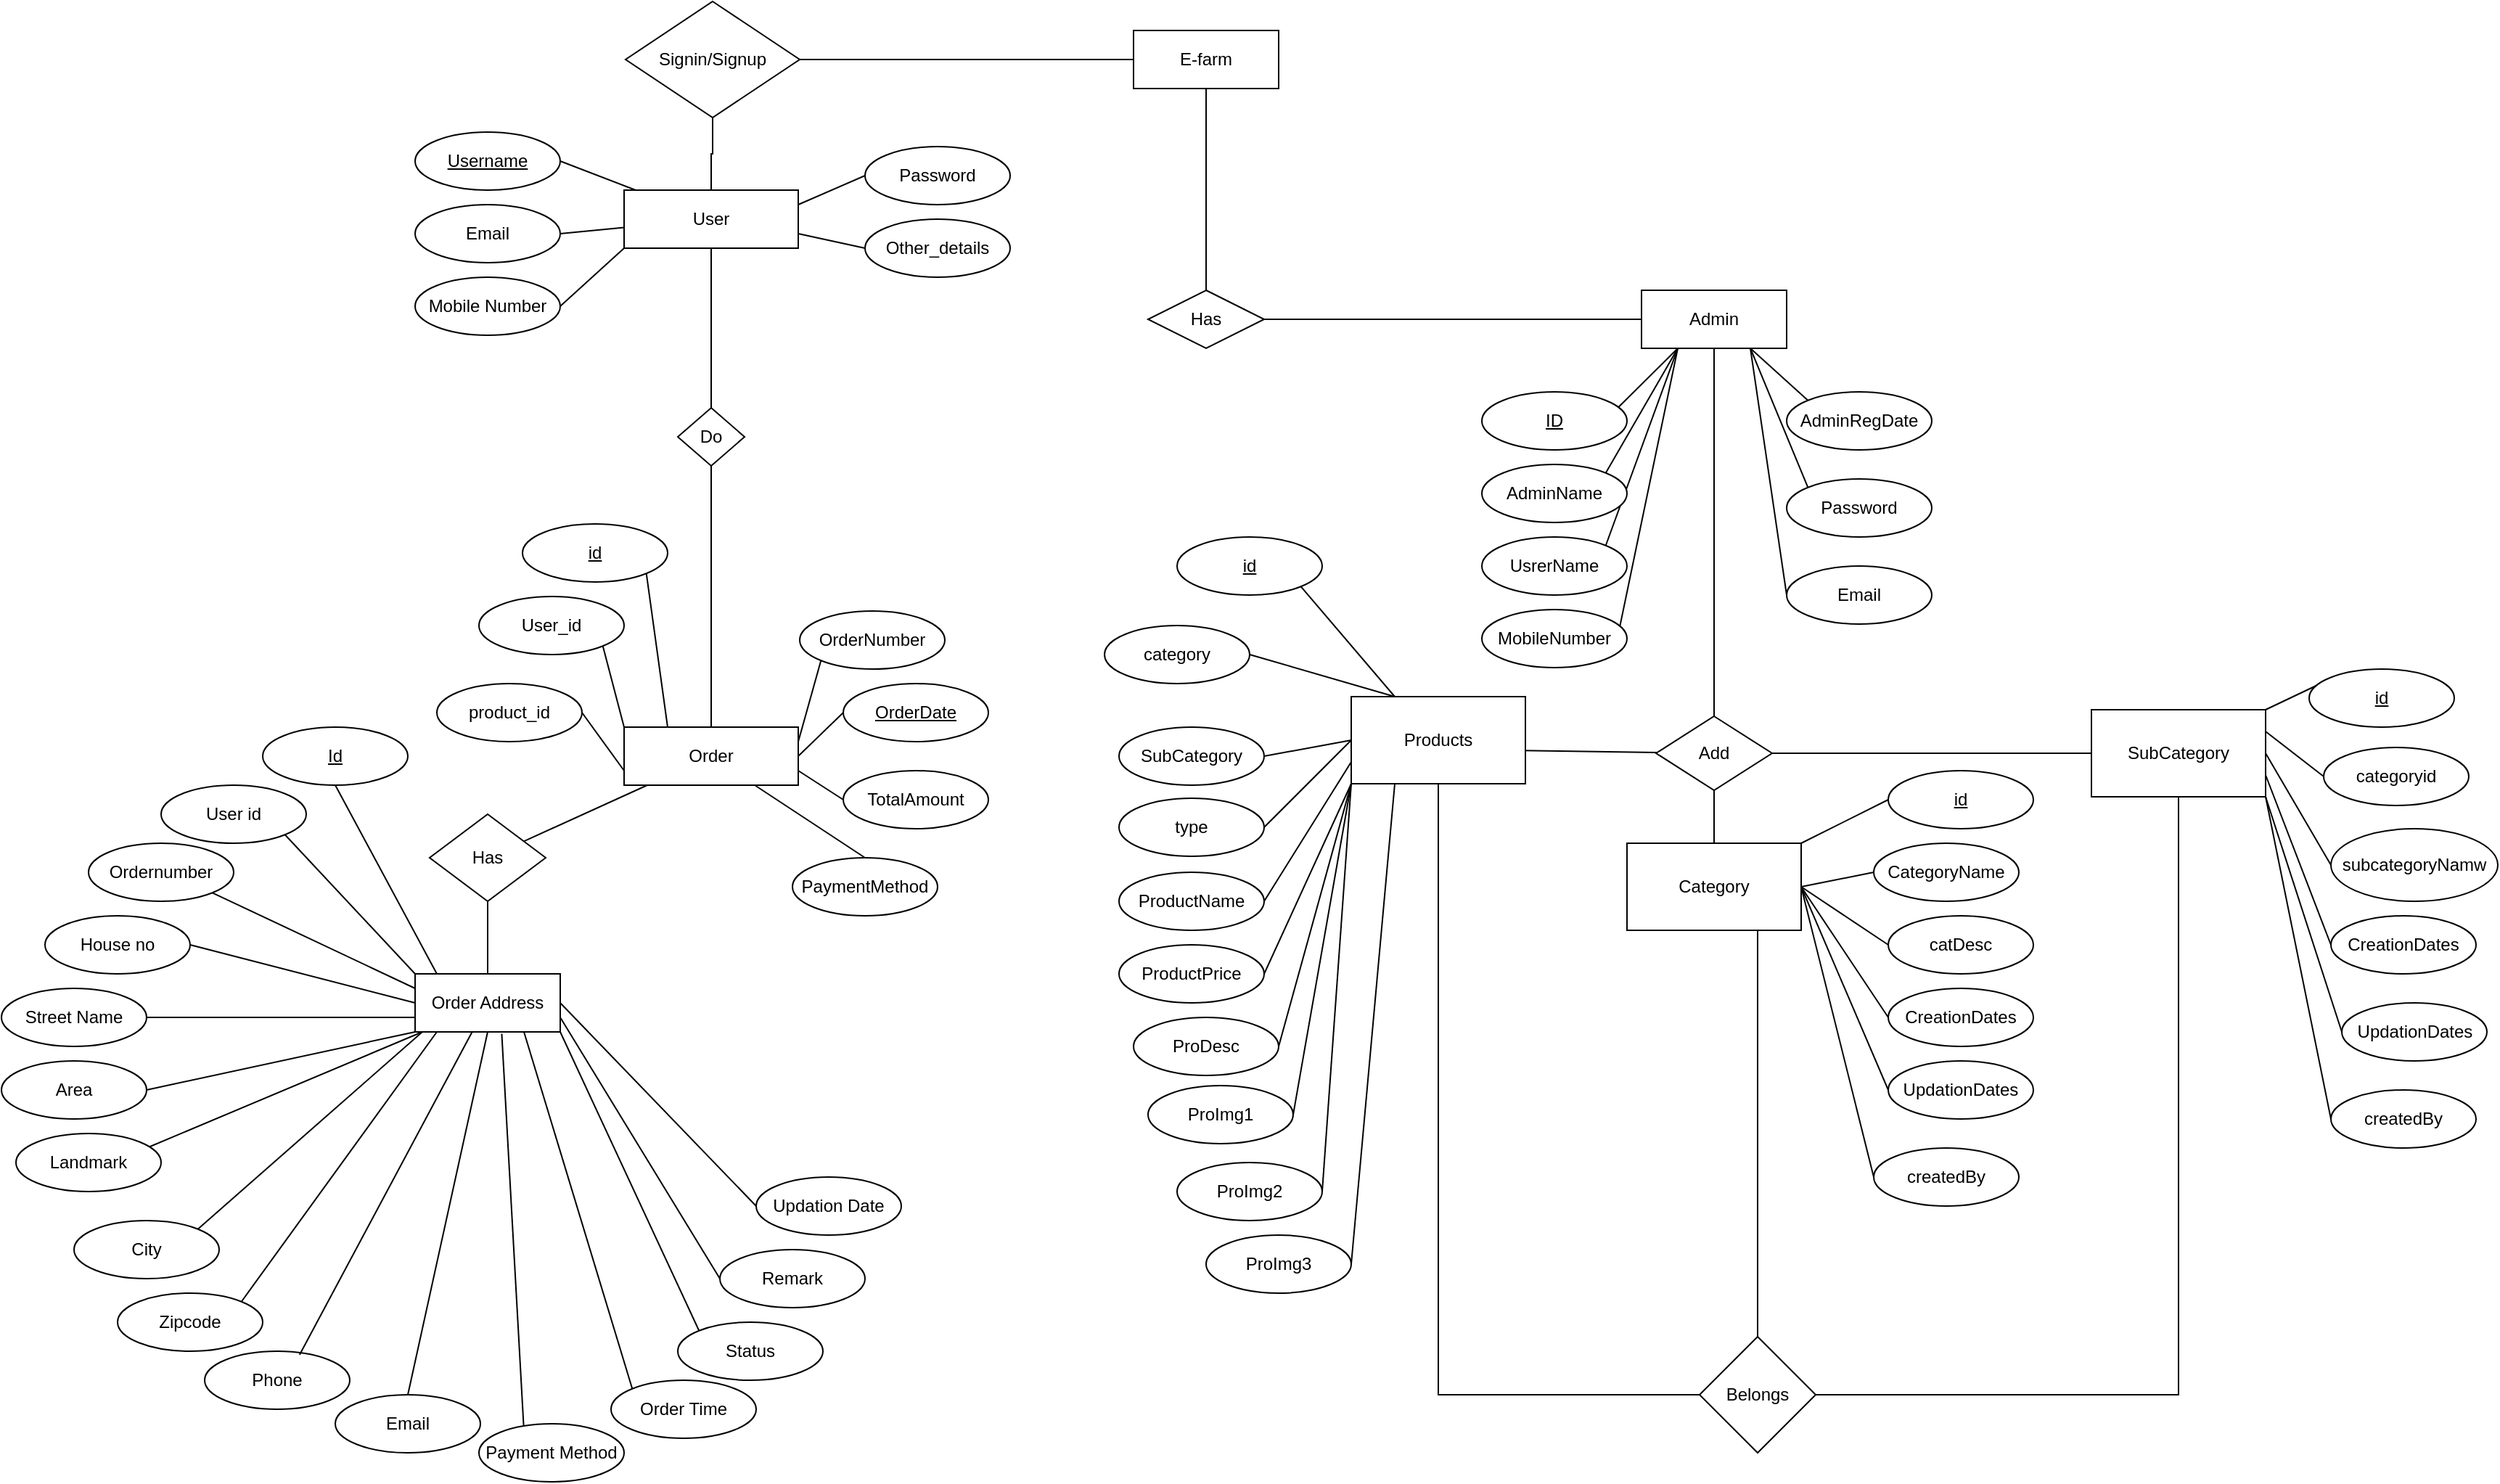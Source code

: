 <mxfile version="20.0.4" type="device"><diagram id="3ROrL-U9it4ud8A2Q5kq" name="Page-1"><mxGraphModel dx="1975" dy="430" grid="1" gridSize="10" guides="1" tooltips="1" connect="1" arrows="1" fold="1" page="1" pageScale="1" pageWidth="1169" pageHeight="827" math="0" shadow="0"><root><mxCell id="0"/><mxCell id="1" parent="0"/><mxCell id="0asLV7EsE4Tti-DkvwkG-3" value="" style="edgeStyle=orthogonalEdgeStyle;rounded=0;orthogonalLoop=1;jettySize=auto;html=1;endArrow=none;endFill=0;exitX=0.5;exitY=1;exitDx=0;exitDy=0;" parent="1" source="0asLV7EsE4Tti-DkvwkG-1" target="0asLV7EsE4Tti-DkvwkG-2" edge="1"><mxGeometry relative="1" as="geometry"><mxPoint x="880.0" y="230.0" as="sourcePoint"/></mxGeometry></mxCell><mxCell id="0asLV7EsE4Tti-DkvwkG-5" value="" style="edgeStyle=orthogonalEdgeStyle;rounded=0;orthogonalLoop=1;jettySize=auto;html=1;endArrow=none;endFill=0;" parent="1" source="0asLV7EsE4Tti-DkvwkG-1" target="0asLV7EsE4Tti-DkvwkG-4" edge="1"><mxGeometry relative="1" as="geometry"/></mxCell><mxCell id="0asLV7EsE4Tti-DkvwkG-1" value="E-farm" style="whiteSpace=wrap;html=1;align=center;" parent="1" vertex="1"><mxGeometry x="770" y="60" width="100" height="40" as="geometry"/></mxCell><mxCell id="0asLV7EsE4Tti-DkvwkG-2" value="Has" style="rhombus;whiteSpace=wrap;html=1;" parent="1" vertex="1"><mxGeometry x="780" y="239" width="80" height="40" as="geometry"/></mxCell><mxCell id="0asLV7EsE4Tti-DkvwkG-7" value="" style="edgeStyle=orthogonalEdgeStyle;rounded=0;orthogonalLoop=1;jettySize=auto;html=1;endArrow=none;endFill=0;" parent="1" source="0asLV7EsE4Tti-DkvwkG-4" target="0asLV7EsE4Tti-DkvwkG-6" edge="1"><mxGeometry relative="1" as="geometry"/></mxCell><mxCell id="0asLV7EsE4Tti-DkvwkG-4" value="Signin/Signup" style="rhombus;whiteSpace=wrap;html=1;" parent="1" vertex="1"><mxGeometry x="420" y="40" width="120" height="80" as="geometry"/></mxCell><mxCell id="0asLV7EsE4Tti-DkvwkG-9" value="" style="rounded=0;orthogonalLoop=1;jettySize=auto;html=1;endArrow=none;endFill=0;entryX=1;entryY=0.5;entryDx=0;entryDy=0;" parent="1" source="0asLV7EsE4Tti-DkvwkG-6" target="0asLV7EsE4Tti-DkvwkG-15" edge="1"><mxGeometry relative="1" as="geometry"><mxPoint x="339" y="190" as="targetPoint"/></mxGeometry></mxCell><mxCell id="0asLV7EsE4Tti-DkvwkG-12" value="" style="rounded=0;orthogonalLoop=1;jettySize=auto;html=1;endArrow=none;endFill=0;entryX=1;entryY=0.5;entryDx=0;entryDy=0;" parent="1" source="0asLV7EsE4Tti-DkvwkG-6" target="0asLV7EsE4Tti-DkvwkG-19" edge="1"><mxGeometry relative="1" as="geometry"><mxPoint x="355" y="220" as="targetPoint"/></mxGeometry></mxCell><mxCell id="0asLV7EsE4Tti-DkvwkG-23" style="edgeStyle=none;rounded=0;orthogonalLoop=1;jettySize=auto;html=1;exitX=1;exitY=0.25;exitDx=0;exitDy=0;entryX=0;entryY=0.5;entryDx=0;entryDy=0;endArrow=none;endFill=0;" parent="1" source="0asLV7EsE4Tti-DkvwkG-6" target="0asLV7EsE4Tti-DkvwkG-20" edge="1"><mxGeometry relative="1" as="geometry"/></mxCell><mxCell id="0asLV7EsE4Tti-DkvwkG-24" style="edgeStyle=none;rounded=0;orthogonalLoop=1;jettySize=auto;html=1;exitX=1;exitY=0.75;exitDx=0;exitDy=0;entryX=0;entryY=0.5;entryDx=0;entryDy=0;endArrow=none;endFill=0;" parent="1" source="0asLV7EsE4Tti-DkvwkG-6" target="0asLV7EsE4Tti-DkvwkG-21" edge="1"><mxGeometry relative="1" as="geometry"/></mxCell><mxCell id="0asLV7EsE4Tti-DkvwkG-26" style="edgeStyle=none;rounded=0;orthogonalLoop=1;jettySize=auto;html=1;exitX=0;exitY=1;exitDx=0;exitDy=0;entryX=1;entryY=0.5;entryDx=0;entryDy=0;endArrow=none;endFill=0;" parent="1" source="0asLV7EsE4Tti-DkvwkG-6" target="0asLV7EsE4Tti-DkvwkG-25" edge="1"><mxGeometry relative="1" as="geometry"/></mxCell><mxCell id="0asLV7EsE4Tti-DkvwkG-28" value="" style="edgeStyle=none;rounded=0;orthogonalLoop=1;jettySize=auto;html=1;endArrow=none;endFill=0;" parent="1" source="0asLV7EsE4Tti-DkvwkG-6" target="0asLV7EsE4Tti-DkvwkG-27" edge="1"><mxGeometry relative="1" as="geometry"/></mxCell><mxCell id="0asLV7EsE4Tti-DkvwkG-6" value="User" style="whiteSpace=wrap;html=1;" parent="1" vertex="1"><mxGeometry x="419" y="170" width="120" height="40" as="geometry"/></mxCell><mxCell id="0asLV7EsE4Tti-DkvwkG-15" value="Username" style="ellipse;whiteSpace=wrap;html=1;align=center;fontStyle=4;" parent="1" vertex="1"><mxGeometry x="275" y="130" width="100" height="40" as="geometry"/></mxCell><mxCell id="0asLV7EsE4Tti-DkvwkG-19" value="Email" style="ellipse;whiteSpace=wrap;html=1;align=center;" parent="1" vertex="1"><mxGeometry x="275" y="180" width="100" height="40" as="geometry"/></mxCell><mxCell id="0asLV7EsE4Tti-DkvwkG-20" value="Password" style="ellipse;whiteSpace=wrap;html=1;align=center;" parent="1" vertex="1"><mxGeometry x="585" y="140" width="100" height="40" as="geometry"/></mxCell><mxCell id="0asLV7EsE4Tti-DkvwkG-21" value="Other_details" style="ellipse;whiteSpace=wrap;html=1;align=center;" parent="1" vertex="1"><mxGeometry x="585" y="190" width="100" height="40" as="geometry"/></mxCell><mxCell id="0asLV7EsE4Tti-DkvwkG-25" value="Mobile Number" style="ellipse;whiteSpace=wrap;html=1;align=center;" parent="1" vertex="1"><mxGeometry x="275" y="230" width="100" height="40" as="geometry"/></mxCell><mxCell id="0asLV7EsE4Tti-DkvwkG-30" value="" style="edgeStyle=none;rounded=0;orthogonalLoop=1;jettySize=auto;html=1;endArrow=none;endFill=0;" parent="1" source="0asLV7EsE4Tti-DkvwkG-27" target="0asLV7EsE4Tti-DkvwkG-29" edge="1"><mxGeometry relative="1" as="geometry"/></mxCell><mxCell id="0asLV7EsE4Tti-DkvwkG-27" value="Do" style="rhombus;whiteSpace=wrap;html=1;" parent="1" vertex="1"><mxGeometry x="456" y="320" width="46" height="40" as="geometry"/></mxCell><mxCell id="0asLV7EsE4Tti-DkvwkG-38" style="edgeStyle=none;rounded=0;orthogonalLoop=1;jettySize=auto;html=1;exitX=1;exitY=0.25;exitDx=0;exitDy=0;entryX=0;entryY=1;entryDx=0;entryDy=0;endArrow=none;endFill=0;" parent="1" source="0asLV7EsE4Tti-DkvwkG-29" target="0asLV7EsE4Tti-DkvwkG-37" edge="1"><mxGeometry relative="1" as="geometry"/></mxCell><mxCell id="0asLV7EsE4Tti-DkvwkG-40" style="edgeStyle=none;rounded=0;orthogonalLoop=1;jettySize=auto;html=1;exitX=1;exitY=0.5;exitDx=0;exitDy=0;entryX=0;entryY=0.5;entryDx=0;entryDy=0;endArrow=none;endFill=0;" parent="1" source="0asLV7EsE4Tti-DkvwkG-29" target="0asLV7EsE4Tti-DkvwkG-39" edge="1"><mxGeometry relative="1" as="geometry"/></mxCell><mxCell id="0asLV7EsE4Tti-DkvwkG-44" style="edgeStyle=none;rounded=0;orthogonalLoop=1;jettySize=auto;html=1;exitX=1;exitY=0.75;exitDx=0;exitDy=0;entryX=0;entryY=0.5;entryDx=0;entryDy=0;endArrow=none;endFill=0;" parent="1" source="0asLV7EsE4Tti-DkvwkG-29" target="0asLV7EsE4Tti-DkvwkG-43" edge="1"><mxGeometry relative="1" as="geometry"/></mxCell><mxCell id="0asLV7EsE4Tti-DkvwkG-46" style="edgeStyle=none;rounded=0;orthogonalLoop=1;jettySize=auto;html=1;exitX=0.75;exitY=1;exitDx=0;exitDy=0;entryX=0.5;entryY=0;entryDx=0;entryDy=0;endArrow=none;endFill=0;" parent="1" source="0asLV7EsE4Tti-DkvwkG-29" target="0asLV7EsE4Tti-DkvwkG-45" edge="1"><mxGeometry relative="1" as="geometry"/></mxCell><mxCell id="0asLV7EsE4Tti-DkvwkG-50" value="" style="edgeStyle=none;rounded=0;orthogonalLoop=1;jettySize=auto;html=1;endArrow=none;endFill=0;" parent="1" source="0asLV7EsE4Tti-DkvwkG-29" target="0asLV7EsE4Tti-DkvwkG-49" edge="1"><mxGeometry relative="1" as="geometry"/></mxCell><mxCell id="0asLV7EsE4Tti-DkvwkG-29" value="Order" style="whiteSpace=wrap;html=1;" parent="1" vertex="1"><mxGeometry x="419" y="540" width="120" height="40" as="geometry"/></mxCell><mxCell id="0asLV7EsE4Tti-DkvwkG-32" style="edgeStyle=none;rounded=0;orthogonalLoop=1;jettySize=auto;html=1;exitX=1;exitY=1;exitDx=0;exitDy=0;entryX=0.25;entryY=0;entryDx=0;entryDy=0;endArrow=none;endFill=0;" parent="1" source="0asLV7EsE4Tti-DkvwkG-31" target="0asLV7EsE4Tti-DkvwkG-29" edge="1"><mxGeometry relative="1" as="geometry"/></mxCell><mxCell id="0asLV7EsE4Tti-DkvwkG-31" value="id" style="ellipse;whiteSpace=wrap;html=1;align=center;fontStyle=4;" parent="1" vertex="1"><mxGeometry x="349" y="400" width="100" height="40" as="geometry"/></mxCell><mxCell id="0asLV7EsE4Tti-DkvwkG-34" style="edgeStyle=none;rounded=0;orthogonalLoop=1;jettySize=auto;html=1;exitX=1;exitY=1;exitDx=0;exitDy=0;entryX=0;entryY=0;entryDx=0;entryDy=0;endArrow=none;endFill=0;" parent="1" source="0asLV7EsE4Tti-DkvwkG-33" target="0asLV7EsE4Tti-DkvwkG-29" edge="1"><mxGeometry relative="1" as="geometry"/></mxCell><mxCell id="0asLV7EsE4Tti-DkvwkG-33" value="User_id" style="ellipse;whiteSpace=wrap;html=1;align=center;" parent="1" vertex="1"><mxGeometry x="319" y="450" width="100" height="40" as="geometry"/></mxCell><mxCell id="0asLV7EsE4Tti-DkvwkG-36" style="edgeStyle=none;rounded=0;orthogonalLoop=1;jettySize=auto;html=1;exitX=1;exitY=0.5;exitDx=0;exitDy=0;entryX=0;entryY=0.75;entryDx=0;entryDy=0;endArrow=none;endFill=0;" parent="1" source="0asLV7EsE4Tti-DkvwkG-35" target="0asLV7EsE4Tti-DkvwkG-29" edge="1"><mxGeometry relative="1" as="geometry"/></mxCell><mxCell id="0asLV7EsE4Tti-DkvwkG-35" value="product_id" style="ellipse;whiteSpace=wrap;html=1;align=center;" parent="1" vertex="1"><mxGeometry x="290" y="510" width="100" height="40" as="geometry"/></mxCell><mxCell id="0asLV7EsE4Tti-DkvwkG-37" value="OrderNumber" style="ellipse;whiteSpace=wrap;html=1;align=center;" parent="1" vertex="1"><mxGeometry x="540" y="460" width="100" height="40" as="geometry"/></mxCell><mxCell id="0asLV7EsE4Tti-DkvwkG-39" value="OrderDate" style="ellipse;whiteSpace=wrap;html=1;align=center;fontStyle=4;" parent="1" vertex="1"><mxGeometry x="570" y="510" width="100" height="40" as="geometry"/></mxCell><mxCell id="0asLV7EsE4Tti-DkvwkG-43" value="TotalAmount" style="ellipse;whiteSpace=wrap;html=1;align=center;" parent="1" vertex="1"><mxGeometry x="570" y="570" width="100" height="40" as="geometry"/></mxCell><mxCell id="0asLV7EsE4Tti-DkvwkG-45" value="PaymentMethod" style="ellipse;whiteSpace=wrap;html=1;align=center;" parent="1" vertex="1"><mxGeometry x="535" y="630" width="100" height="40" as="geometry"/></mxCell><mxCell id="0asLV7EsE4Tti-DkvwkG-48" value="Order Address" style="whiteSpace=wrap;html=1;align=center;" parent="1" vertex="1"><mxGeometry x="275" y="710" width="100" height="40" as="geometry"/></mxCell><mxCell id="0asLV7EsE4Tti-DkvwkG-51" style="edgeStyle=none;rounded=0;orthogonalLoop=1;jettySize=auto;html=1;exitX=0.5;exitY=1;exitDx=0;exitDy=0;entryX=0.5;entryY=0;entryDx=0;entryDy=0;endArrow=none;endFill=0;" parent="1" source="0asLV7EsE4Tti-DkvwkG-49" target="0asLV7EsE4Tti-DkvwkG-48" edge="1"><mxGeometry relative="1" as="geometry"/></mxCell><mxCell id="0asLV7EsE4Tti-DkvwkG-49" value="Has" style="rhombus;whiteSpace=wrap;html=1;" parent="1" vertex="1"><mxGeometry x="285" y="600" width="80" height="60" as="geometry"/></mxCell><mxCell id="0asLV7EsE4Tti-DkvwkG-56" value="User id" style="ellipse;whiteSpace=wrap;html=1;align=center;" parent="1" vertex="1"><mxGeometry x="100" y="580" width="100" height="40" as="geometry"/></mxCell><mxCell id="0asLV7EsE4Tti-DkvwkG-58" value="Ordernumber" style="ellipse;whiteSpace=wrap;html=1;align=center;" parent="1" vertex="1"><mxGeometry x="50" y="620" width="100" height="40" as="geometry"/></mxCell><mxCell id="0asLV7EsE4Tti-DkvwkG-59" value="House no" style="ellipse;whiteSpace=wrap;html=1;align=center;" parent="1" vertex="1"><mxGeometry x="20" y="670" width="100" height="40" as="geometry"/></mxCell><mxCell id="0asLV7EsE4Tti-DkvwkG-60" value="Area" style="ellipse;whiteSpace=wrap;html=1;align=center;" parent="1" vertex="1"><mxGeometry x="-10" y="770" width="100" height="40" as="geometry"/></mxCell><mxCell id="0asLV7EsE4Tti-DkvwkG-62" value="City" style="ellipse;whiteSpace=wrap;html=1;align=center;" parent="1" vertex="1"><mxGeometry x="40" y="880" width="100" height="40" as="geometry"/></mxCell><mxCell id="0asLV7EsE4Tti-DkvwkG-63" value="Zipcode" style="ellipse;whiteSpace=wrap;html=1;align=center;" parent="1" vertex="1"><mxGeometry x="70" y="930" width="100" height="40" as="geometry"/></mxCell><mxCell id="0asLV7EsE4Tti-DkvwkG-64" value="Phone" style="ellipse;whiteSpace=wrap;html=1;align=center;" parent="1" vertex="1"><mxGeometry x="130" y="970" width="100" height="40" as="geometry"/></mxCell><mxCell id="0asLV7EsE4Tti-DkvwkG-66" value="Email" style="ellipse;whiteSpace=wrap;html=1;align=center;" parent="1" vertex="1"><mxGeometry x="220" y="1000" width="100" height="40" as="geometry"/></mxCell><mxCell id="0asLV7EsE4Tti-DkvwkG-67" value="&lt;u&gt;Id&lt;/u&gt;" style="ellipse;whiteSpace=wrap;html=1;align=center;" parent="1" vertex="1"><mxGeometry x="170" y="540" width="100" height="40" as="geometry"/></mxCell><mxCell id="0asLV7EsE4Tti-DkvwkG-68" value="Payment Method" style="ellipse;whiteSpace=wrap;html=1;align=center;" parent="1" vertex="1"><mxGeometry x="319" y="1020" width="100" height="40" as="geometry"/></mxCell><mxCell id="0asLV7EsE4Tti-DkvwkG-69" value="Order Time" style="ellipse;whiteSpace=wrap;html=1;align=center;" parent="1" vertex="1"><mxGeometry x="410" y="990" width="100" height="40" as="geometry"/></mxCell><mxCell id="0asLV7EsE4Tti-DkvwkG-70" value="Status" style="ellipse;whiteSpace=wrap;html=1;align=center;" parent="1" vertex="1"><mxGeometry x="456" y="950" width="100" height="40" as="geometry"/></mxCell><mxCell id="0asLV7EsE4Tti-DkvwkG-71" value="Remark" style="ellipse;whiteSpace=wrap;html=1;align=center;" parent="1" vertex="1"><mxGeometry x="485" y="900" width="100" height="40" as="geometry"/></mxCell><mxCell id="0asLV7EsE4Tti-DkvwkG-72" value="Updation Date" style="ellipse;whiteSpace=wrap;html=1;align=center;" parent="1" vertex="1"><mxGeometry x="510" y="850" width="100" height="40" as="geometry"/></mxCell><mxCell id="0asLV7EsE4Tti-DkvwkG-73" value="" style="endArrow=none;html=1;rounded=0;exitX=0.5;exitY=1;exitDx=0;exitDy=0;" parent="1" source="0asLV7EsE4Tti-DkvwkG-67" edge="1"><mxGeometry relative="1" as="geometry"><mxPoint x="230" y="610" as="sourcePoint"/><mxPoint x="290" y="710" as="targetPoint"/></mxGeometry></mxCell><mxCell id="0asLV7EsE4Tti-DkvwkG-74" value="" style="endArrow=none;html=1;rounded=0;exitX=1;exitY=1;exitDx=0;exitDy=0;entryX=0;entryY=0;entryDx=0;entryDy=0;" parent="1" source="0asLV7EsE4Tti-DkvwkG-56" target="0asLV7EsE4Tti-DkvwkG-48" edge="1"><mxGeometry relative="1" as="geometry"><mxPoint x="150" y="720" as="sourcePoint"/><mxPoint x="310" y="720" as="targetPoint"/></mxGeometry></mxCell><mxCell id="0asLV7EsE4Tti-DkvwkG-75" value="" style="endArrow=none;html=1;rounded=0;exitX=1;exitY=1;exitDx=0;exitDy=0;entryX=0;entryY=0.25;entryDx=0;entryDy=0;" parent="1" source="0asLV7EsE4Tti-DkvwkG-58" target="0asLV7EsE4Tti-DkvwkG-48" edge="1"><mxGeometry relative="1" as="geometry"><mxPoint x="120" y="790" as="sourcePoint"/><mxPoint x="230" y="690" as="targetPoint"/></mxGeometry></mxCell><mxCell id="0asLV7EsE4Tti-DkvwkG-76" value="" style="endArrow=none;html=1;rounded=0;exitX=1;exitY=0.5;exitDx=0;exitDy=0;exitPerimeter=0;entryX=0;entryY=0.5;entryDx=0;entryDy=0;" parent="1" source="0asLV7EsE4Tti-DkvwkG-59" target="0asLV7EsE4Tti-DkvwkG-48" edge="1"><mxGeometry relative="1" as="geometry"><mxPoint x="150" y="790" as="sourcePoint"/><mxPoint x="180" y="700" as="targetPoint"/></mxGeometry></mxCell><mxCell id="0asLV7EsE4Tti-DkvwkG-77" value="" style="endArrow=none;html=1;rounded=0;exitX=1;exitY=0.5;exitDx=0;exitDy=0;entryX=0;entryY=0.75;entryDx=0;entryDy=0;" parent="1" source="mSsOmn978-vYm1RiodjV-1" target="0asLV7EsE4Tti-DkvwkG-48" edge="1"><mxGeometry relative="1" as="geometry"><mxPoint x="90.0" y="740" as="sourcePoint"/><mxPoint x="280" y="760" as="targetPoint"/></mxGeometry></mxCell><mxCell id="0asLV7EsE4Tti-DkvwkG-79" value="" style="endArrow=none;html=1;rounded=0;exitX=1;exitY=0.5;exitDx=0;exitDy=0;exitPerimeter=0;entryX=0;entryY=1;entryDx=0;entryDy=0;" parent="1" source="0asLV7EsE4Tti-DkvwkG-60" target="0asLV7EsE4Tti-DkvwkG-48" edge="1"><mxGeometry relative="1" as="geometry"><mxPoint x="100" y="790" as="sourcePoint"/><mxPoint x="260" y="790" as="targetPoint"/></mxGeometry></mxCell><mxCell id="0asLV7EsE4Tti-DkvwkG-80" value="" style="endArrow=none;html=1;rounded=0;" parent="1" edge="1"><mxGeometry relative="1" as="geometry"><mxPoint x="90" y="830" as="sourcePoint"/><mxPoint x="280" y="750" as="targetPoint"/><Array as="points"><mxPoint x="90" y="830"/></Array></mxGeometry></mxCell><mxCell id="0asLV7EsE4Tti-DkvwkG-81" value="" style="endArrow=none;html=1;rounded=0;exitX=1;exitY=0;exitDx=0;exitDy=0;" parent="1" source="0asLV7EsE4Tti-DkvwkG-62" edge="1"><mxGeometry relative="1" as="geometry"><mxPoint x="210" y="840" as="sourcePoint"/><mxPoint x="280" y="750" as="targetPoint"/></mxGeometry></mxCell><mxCell id="0asLV7EsE4Tti-DkvwkG-82" value="" style="endArrow=none;html=1;rounded=0;exitX=1;exitY=0;exitDx=0;exitDy=0;" parent="1" source="0asLV7EsE4Tti-DkvwkG-63" edge="1"><mxGeometry relative="1" as="geometry"><mxPoint x="180" y="890" as="sourcePoint"/><mxPoint x="290" y="750" as="targetPoint"/></mxGeometry></mxCell><mxCell id="0asLV7EsE4Tti-DkvwkG-83" value="" style="endArrow=none;html=1;rounded=0;exitX=0.654;exitY=0.062;exitDx=0;exitDy=0;exitPerimeter=0;" parent="1" source="0asLV7EsE4Tti-DkvwkG-64" target="0asLV7EsE4Tti-DkvwkG-48" edge="1"><mxGeometry relative="1" as="geometry"><mxPoint x="250" y="940" as="sourcePoint"/><mxPoint x="410" y="940" as="targetPoint"/></mxGeometry></mxCell><mxCell id="0asLV7EsE4Tti-DkvwkG-84" value="" style="endArrow=none;html=1;rounded=0;exitX=0.5;exitY=0;exitDx=0;exitDy=0;entryX=0.5;entryY=1;entryDx=0;entryDy=0;" parent="1" source="0asLV7EsE4Tti-DkvwkG-66" target="0asLV7EsE4Tti-DkvwkG-48" edge="1"><mxGeometry relative="1" as="geometry"><mxPoint x="330" y="930" as="sourcePoint"/><mxPoint x="490" y="930" as="targetPoint"/></mxGeometry></mxCell><mxCell id="0asLV7EsE4Tti-DkvwkG-85" value="" style="endArrow=none;html=1;rounded=0;exitX=0.308;exitY=0.035;exitDx=0;exitDy=0;exitPerimeter=0;entryX=0.597;entryY=1.032;entryDx=0;entryDy=0;entryPerimeter=0;" parent="1" source="0asLV7EsE4Tti-DkvwkG-68" target="0asLV7EsE4Tti-DkvwkG-48" edge="1"><mxGeometry relative="1" as="geometry"><mxPoint x="390" y="900" as="sourcePoint"/><mxPoint x="550" y="900" as="targetPoint"/></mxGeometry></mxCell><mxCell id="0asLV7EsE4Tti-DkvwkG-86" value="" style="endArrow=none;html=1;rounded=0;entryX=0;entryY=0;entryDx=0;entryDy=0;exitX=0.75;exitY=1;exitDx=0;exitDy=0;" parent="1" source="0asLV7EsE4Tti-DkvwkG-48" target="0asLV7EsE4Tti-DkvwkG-69" edge="1"><mxGeometry relative="1" as="geometry"><mxPoint x="380" y="840" as="sourcePoint"/><mxPoint x="540" y="840" as="targetPoint"/></mxGeometry></mxCell><mxCell id="0asLV7EsE4Tti-DkvwkG-87" value="" style="endArrow=none;html=1;rounded=0;entryX=0;entryY=0;entryDx=0;entryDy=0;exitX=1;exitY=1;exitDx=0;exitDy=0;" parent="1" source="0asLV7EsE4Tti-DkvwkG-48" target="0asLV7EsE4Tti-DkvwkG-70" edge="1"><mxGeometry relative="1" as="geometry"><mxPoint x="450" y="760" as="sourcePoint"/><mxPoint x="610" y="760" as="targetPoint"/></mxGeometry></mxCell><mxCell id="0asLV7EsE4Tti-DkvwkG-88" value="" style="endArrow=none;html=1;rounded=0;entryX=0;entryY=0.5;entryDx=0;entryDy=0;exitX=1;exitY=0.75;exitDx=0;exitDy=0;" parent="1" source="0asLV7EsE4Tti-DkvwkG-48" target="0asLV7EsE4Tti-DkvwkG-71" edge="1"><mxGeometry relative="1" as="geometry"><mxPoint x="430" y="790" as="sourcePoint"/><mxPoint x="590" y="790" as="targetPoint"/></mxGeometry></mxCell><mxCell id="0asLV7EsE4Tti-DkvwkG-89" value="" style="endArrow=none;html=1;rounded=0;entryX=0;entryY=0.5;entryDx=0;entryDy=0;exitX=1;exitY=0.5;exitDx=0;exitDy=0;" parent="1" source="0asLV7EsE4Tti-DkvwkG-48" target="0asLV7EsE4Tti-DkvwkG-72" edge="1"><mxGeometry relative="1" as="geometry"><mxPoint x="400" y="760" as="sourcePoint"/><mxPoint x="600" y="780" as="targetPoint"/></mxGeometry></mxCell><mxCell id="0asLV7EsE4Tti-DkvwkG-92" value="" style="endArrow=none;html=1;rounded=0;entryX=0;entryY=0.5;entryDx=0;entryDy=0;exitX=1;exitY=0.5;exitDx=0;exitDy=0;" parent="1" source="0asLV7EsE4Tti-DkvwkG-2" target="0asLV7EsE4Tti-DkvwkG-93" edge="1"><mxGeometry relative="1" as="geometry"><mxPoint x="1030" y="259" as="sourcePoint"/><mxPoint x="1090" y="259" as="targetPoint"/></mxGeometry></mxCell><mxCell id="0asLV7EsE4Tti-DkvwkG-107" style="edgeStyle=none;rounded=0;orthogonalLoop=1;jettySize=auto;html=1;exitX=0.25;exitY=1;exitDx=0;exitDy=0;entryX=1;entryY=0;entryDx=0;entryDy=0;endArrow=none;endFill=0;" parent="1" source="0asLV7EsE4Tti-DkvwkG-93" target="0asLV7EsE4Tti-DkvwkG-97" edge="1"><mxGeometry relative="1" as="geometry"/></mxCell><mxCell id="0asLV7EsE4Tti-DkvwkG-109" style="edgeStyle=none;rounded=0;orthogonalLoop=1;jettySize=auto;html=1;exitX=0.25;exitY=1;exitDx=0;exitDy=0;endArrow=none;endFill=0;entryX=1;entryY=0;entryDx=0;entryDy=0;" parent="1" source="0asLV7EsE4Tti-DkvwkG-93" target="0asLV7EsE4Tti-DkvwkG-96" edge="1"><mxGeometry relative="1" as="geometry"><mxPoint x="1140" y="399" as="targetPoint"/></mxGeometry></mxCell><mxCell id="0asLV7EsE4Tti-DkvwkG-110" style="edgeStyle=none;rounded=0;orthogonalLoop=1;jettySize=auto;html=1;exitX=0.25;exitY=1;exitDx=0;exitDy=0;entryX=0.952;entryY=0.276;entryDx=0;entryDy=0;endArrow=none;endFill=0;entryPerimeter=0;" parent="1" source="0asLV7EsE4Tti-DkvwkG-93" target="0asLV7EsE4Tti-DkvwkG-98" edge="1"><mxGeometry relative="1" as="geometry"/></mxCell><mxCell id="0asLV7EsE4Tti-DkvwkG-111" style="edgeStyle=none;rounded=0;orthogonalLoop=1;jettySize=auto;html=1;exitX=0.75;exitY=1;exitDx=0;exitDy=0;entryX=0;entryY=0;entryDx=0;entryDy=0;endArrow=none;endFill=0;" parent="1" source="0asLV7EsE4Tti-DkvwkG-93" target="0asLV7EsE4Tti-DkvwkG-102" edge="1"><mxGeometry relative="1" as="geometry"/></mxCell><mxCell id="0asLV7EsE4Tti-DkvwkG-112" style="edgeStyle=none;rounded=0;orthogonalLoop=1;jettySize=auto;html=1;exitX=0.75;exitY=1;exitDx=0;exitDy=0;entryX=0;entryY=0;entryDx=0;entryDy=0;endArrow=none;endFill=0;" parent="1" source="0asLV7EsE4Tti-DkvwkG-93" target="0asLV7EsE4Tti-DkvwkG-101" edge="1"><mxGeometry relative="1" as="geometry"/></mxCell><mxCell id="0asLV7EsE4Tti-DkvwkG-113" style="edgeStyle=none;rounded=0;orthogonalLoop=1;jettySize=auto;html=1;exitX=0.75;exitY=1;exitDx=0;exitDy=0;entryX=0;entryY=0.5;entryDx=0;entryDy=0;endArrow=none;endFill=0;" parent="1" source="0asLV7EsE4Tti-DkvwkG-93" target="0asLV7EsE4Tti-DkvwkG-100" edge="1"><mxGeometry relative="1" as="geometry"/></mxCell><mxCell id="0asLV7EsE4Tti-DkvwkG-114" style="edgeStyle=none;rounded=0;orthogonalLoop=1;jettySize=auto;html=1;exitX=0.25;exitY=1;exitDx=0;exitDy=0;entryX=0.942;entryY=0.262;entryDx=0;entryDy=0;entryPerimeter=0;endArrow=none;endFill=0;" parent="1" source="0asLV7EsE4Tti-DkvwkG-93" target="0asLV7EsE4Tti-DkvwkG-95" edge="1"><mxGeometry relative="1" as="geometry"/></mxCell><mxCell id="0asLV7EsE4Tti-DkvwkG-116" value="" style="edgeStyle=none;rounded=0;orthogonalLoop=1;jettySize=auto;html=1;endArrow=none;endFill=0;" parent="1" source="0asLV7EsE4Tti-DkvwkG-93" target="0asLV7EsE4Tti-DkvwkG-115" edge="1"><mxGeometry relative="1" as="geometry"/></mxCell><mxCell id="0asLV7EsE4Tti-DkvwkG-93" value="Admin" style="whiteSpace=wrap;html=1;align=center;" parent="1" vertex="1"><mxGeometry x="1120" y="239" width="100" height="40" as="geometry"/></mxCell><mxCell id="0asLV7EsE4Tti-DkvwkG-95" value="ID" style="ellipse;whiteSpace=wrap;html=1;align=center;fontStyle=4;" parent="1" vertex="1"><mxGeometry x="1010" y="309" width="100" height="40" as="geometry"/></mxCell><mxCell id="0asLV7EsE4Tti-DkvwkG-96" value="UsrerName" style="ellipse;whiteSpace=wrap;html=1;align=center;" parent="1" vertex="1"><mxGeometry x="1010" y="409" width="100" height="40" as="geometry"/></mxCell><mxCell id="0asLV7EsE4Tti-DkvwkG-97" value="AdminName" style="ellipse;whiteSpace=wrap;html=1;align=center;" parent="1" vertex="1"><mxGeometry x="1010" y="359" width="100" height="40" as="geometry"/></mxCell><mxCell id="0asLV7EsE4Tti-DkvwkG-98" value="MobileNumber" style="ellipse;whiteSpace=wrap;html=1;align=center;" parent="1" vertex="1"><mxGeometry x="1010" y="459" width="100" height="40" as="geometry"/></mxCell><mxCell id="0asLV7EsE4Tti-DkvwkG-100" value="Email" style="ellipse;whiteSpace=wrap;html=1;align=center;" parent="1" vertex="1"><mxGeometry x="1220" y="429" width="100" height="40" as="geometry"/></mxCell><mxCell id="0asLV7EsE4Tti-DkvwkG-101" value="Password" style="ellipse;whiteSpace=wrap;html=1;align=center;" parent="1" vertex="1"><mxGeometry x="1220" y="369" width="100" height="40" as="geometry"/></mxCell><mxCell id="0asLV7EsE4Tti-DkvwkG-102" value="AdminRegDate" style="ellipse;whiteSpace=wrap;html=1;align=center;" parent="1" vertex="1"><mxGeometry x="1220" y="309" width="100" height="40" as="geometry"/></mxCell><mxCell id="0asLV7EsE4Tti-DkvwkG-119" value="" style="edgeStyle=none;rounded=0;orthogonalLoop=1;jettySize=auto;html=1;endArrow=none;endFill=0;" parent="1" source="0asLV7EsE4Tti-DkvwkG-115" edge="1"><mxGeometry relative="1" as="geometry"><mxPoint x="1030.0" y="556" as="targetPoint"/></mxGeometry></mxCell><mxCell id="H4gxe9eUGQcgoheC4ubE-16" value="" style="edgeStyle=none;rounded=0;orthogonalLoop=1;jettySize=auto;html=1;endArrow=none;endFill=0;" parent="1" source="0asLV7EsE4Tti-DkvwkG-115" target="H4gxe9eUGQcgoheC4ubE-15" edge="1"><mxGeometry relative="1" as="geometry"/></mxCell><mxCell id="H4gxe9eUGQcgoheC4ubE-23" value="" style="edgeStyle=none;rounded=0;orthogonalLoop=1;jettySize=auto;html=1;endArrow=none;endFill=0;" parent="1" source="0asLV7EsE4Tti-DkvwkG-115" target="H4gxe9eUGQcgoheC4ubE-22" edge="1"><mxGeometry relative="1" as="geometry"/></mxCell><mxCell id="0asLV7EsE4Tti-DkvwkG-115" value="Add" style="rhombus;whiteSpace=wrap;html=1;" parent="1" vertex="1"><mxGeometry x="1130" y="532.5" width="80" height="51" as="geometry"/></mxCell><mxCell id="H4gxe9eUGQcgoheC4ubE-1" style="rounded=0;orthogonalLoop=1;jettySize=auto;html=1;exitX=0.25;exitY=0;exitDx=0;exitDy=0;entryX=1;entryY=0.5;entryDx=0;entryDy=0;endArrow=none;endFill=0;" parent="1" source="0asLV7EsE4Tti-DkvwkG-118" target="0asLV7EsE4Tti-DkvwkG-123" edge="1"><mxGeometry relative="1" as="geometry"/></mxCell><mxCell id="H4gxe9eUGQcgoheC4ubE-2" style="edgeStyle=none;rounded=0;orthogonalLoop=1;jettySize=auto;html=1;exitX=0;exitY=0.5;exitDx=0;exitDy=0;entryX=1;entryY=0.5;entryDx=0;entryDy=0;endArrow=none;endFill=0;" parent="1" source="0asLV7EsE4Tti-DkvwkG-118" target="0asLV7EsE4Tti-DkvwkG-124" edge="1"><mxGeometry relative="1" as="geometry"/></mxCell><mxCell id="H4gxe9eUGQcgoheC4ubE-3" style="edgeStyle=none;rounded=0;orthogonalLoop=1;jettySize=auto;html=1;exitX=0;exitY=0.5;exitDx=0;exitDy=0;entryX=1;entryY=0.5;entryDx=0;entryDy=0;endArrow=none;endFill=0;" parent="1" source="0asLV7EsE4Tti-DkvwkG-118" target="0asLV7EsE4Tti-DkvwkG-125" edge="1"><mxGeometry relative="1" as="geometry"/></mxCell><mxCell id="H4gxe9eUGQcgoheC4ubE-4" style="edgeStyle=none;rounded=0;orthogonalLoop=1;jettySize=auto;html=1;exitX=0;exitY=0.75;exitDx=0;exitDy=0;entryX=1;entryY=0.5;entryDx=0;entryDy=0;endArrow=none;endFill=0;" parent="1" source="0asLV7EsE4Tti-DkvwkG-118" target="0asLV7EsE4Tti-DkvwkG-126" edge="1"><mxGeometry relative="1" as="geometry"/></mxCell><mxCell id="H4gxe9eUGQcgoheC4ubE-5" style="edgeStyle=none;rounded=0;orthogonalLoop=1;jettySize=auto;html=1;exitX=0;exitY=1;exitDx=0;exitDy=0;entryX=1;entryY=0.5;entryDx=0;entryDy=0;endArrow=none;endFill=0;" parent="1" source="0asLV7EsE4Tti-DkvwkG-118" target="0asLV7EsE4Tti-DkvwkG-128" edge="1"><mxGeometry relative="1" as="geometry"/></mxCell><mxCell id="H4gxe9eUGQcgoheC4ubE-6" style="edgeStyle=none;rounded=0;orthogonalLoop=1;jettySize=auto;html=1;exitX=0;exitY=1;exitDx=0;exitDy=0;entryX=1;entryY=0.5;entryDx=0;entryDy=0;endArrow=none;endFill=0;" parent="1" source="0asLV7EsE4Tti-DkvwkG-118" target="0asLV7EsE4Tti-DkvwkG-130" edge="1"><mxGeometry relative="1" as="geometry"/></mxCell><mxCell id="H4gxe9eUGQcgoheC4ubE-7" style="edgeStyle=none;rounded=0;orthogonalLoop=1;jettySize=auto;html=1;exitX=0;exitY=1;exitDx=0;exitDy=0;entryX=1;entryY=0.5;entryDx=0;entryDy=0;endArrow=none;endFill=0;" parent="1" source="0asLV7EsE4Tti-DkvwkG-118" target="0asLV7EsE4Tti-DkvwkG-132" edge="1"><mxGeometry relative="1" as="geometry"/></mxCell><mxCell id="H4gxe9eUGQcgoheC4ubE-8" style="edgeStyle=none;rounded=0;orthogonalLoop=1;jettySize=auto;html=1;exitX=0;exitY=1;exitDx=0;exitDy=0;entryX=1;entryY=0.5;entryDx=0;entryDy=0;endArrow=none;endFill=0;" parent="1" source="0asLV7EsE4Tti-DkvwkG-118" target="0asLV7EsE4Tti-DkvwkG-133" edge="1"><mxGeometry relative="1" as="geometry"/></mxCell><mxCell id="H4gxe9eUGQcgoheC4ubE-9" style="edgeStyle=none;rounded=0;orthogonalLoop=1;jettySize=auto;html=1;exitX=0.25;exitY=1;exitDx=0;exitDy=0;entryX=1;entryY=0.5;entryDx=0;entryDy=0;endArrow=none;endFill=0;" parent="1" source="0asLV7EsE4Tti-DkvwkG-118" target="0asLV7EsE4Tti-DkvwkG-134" edge="1"><mxGeometry relative="1" as="geometry"/></mxCell><mxCell id="H4gxe9eUGQcgoheC4ubE-10" style="edgeStyle=none;rounded=0;orthogonalLoop=1;jettySize=auto;html=1;exitX=1;exitY=0.5;exitDx=0;exitDy=0;entryX=0;entryY=0.5;entryDx=0;entryDy=0;endArrow=none;endFill=0;" parent="1" source="H4gxe9eUGQcgoheC4ubE-15" target="0asLV7EsE4Tti-DkvwkG-135" edge="1"><mxGeometry relative="1" as="geometry"><mxPoint x="1250" y="649" as="sourcePoint"/></mxGeometry></mxCell><mxCell id="H4gxe9eUGQcgoheC4ubE-11" style="edgeStyle=none;rounded=0;orthogonalLoop=1;jettySize=auto;html=1;exitX=1;exitY=0.5;exitDx=0;exitDy=0;entryX=0;entryY=0.5;entryDx=0;entryDy=0;endArrow=none;endFill=0;" parent="1" source="H4gxe9eUGQcgoheC4ubE-15" target="0asLV7EsE4Tti-DkvwkG-136" edge="1"><mxGeometry relative="1" as="geometry"><mxPoint x="1250" y="649" as="sourcePoint"/></mxGeometry></mxCell><mxCell id="H4gxe9eUGQcgoheC4ubE-12" style="edgeStyle=none;rounded=0;orthogonalLoop=1;jettySize=auto;html=1;exitX=1;exitY=0.5;exitDx=0;exitDy=0;entryX=0;entryY=0.5;entryDx=0;entryDy=0;endArrow=none;endFill=0;" parent="1" source="H4gxe9eUGQcgoheC4ubE-15" target="0asLV7EsE4Tti-DkvwkG-137" edge="1"><mxGeometry relative="1" as="geometry"><mxPoint x="1250" y="649" as="sourcePoint"/></mxGeometry></mxCell><mxCell id="H4gxe9eUGQcgoheC4ubE-14" style="edgeStyle=none;rounded=0;orthogonalLoop=1;jettySize=auto;html=1;exitX=1;exitY=0.5;exitDx=0;exitDy=0;entryX=0;entryY=0.5;entryDx=0;entryDy=0;endArrow=none;endFill=0;" parent="1" source="H4gxe9eUGQcgoheC4ubE-15" target="0asLV7EsE4Tti-DkvwkG-139" edge="1"><mxGeometry relative="1" as="geometry"><mxPoint x="1250" y="649" as="sourcePoint"/></mxGeometry></mxCell><mxCell id="H4gxe9eUGQcgoheC4ubE-42" style="edgeStyle=none;rounded=0;orthogonalLoop=1;jettySize=auto;html=1;exitX=0.5;exitY=1;exitDx=0;exitDy=0;entryX=0;entryY=0.5;entryDx=0;entryDy=0;endArrow=none;endFill=0;" parent="1" source="0asLV7EsE4Tti-DkvwkG-118" target="H4gxe9eUGQcgoheC4ubE-39" edge="1"><mxGeometry relative="1" as="geometry"><Array as="points"><mxPoint x="980" y="1000"/></Array></mxGeometry></mxCell><mxCell id="0asLV7EsE4Tti-DkvwkG-118" value="Products" style="whiteSpace=wrap;html=1;" parent="1" vertex="1"><mxGeometry x="920" y="519" width="120" height="60" as="geometry"/></mxCell><mxCell id="0asLV7EsE4Tti-DkvwkG-141" style="edgeStyle=none;rounded=0;orthogonalLoop=1;jettySize=auto;html=1;exitX=1;exitY=1;exitDx=0;exitDy=0;entryX=0.25;entryY=0;entryDx=0;entryDy=0;endArrow=none;endFill=0;" parent="1" source="0asLV7EsE4Tti-DkvwkG-120" target="0asLV7EsE4Tti-DkvwkG-118" edge="1"><mxGeometry relative="1" as="geometry"/></mxCell><mxCell id="0asLV7EsE4Tti-DkvwkG-120" value="id" style="ellipse;whiteSpace=wrap;html=1;align=center;fontStyle=4;" parent="1" vertex="1"><mxGeometry x="800" y="409" width="100" height="40" as="geometry"/></mxCell><mxCell id="0asLV7EsE4Tti-DkvwkG-123" value="category" style="ellipse;whiteSpace=wrap;html=1;align=center;" parent="1" vertex="1"><mxGeometry x="750" y="470" width="100" height="40" as="geometry"/></mxCell><mxCell id="0asLV7EsE4Tti-DkvwkG-124" value="SubCategory" style="ellipse;whiteSpace=wrap;html=1;align=center;" parent="1" vertex="1"><mxGeometry x="760" y="540" width="100" height="40" as="geometry"/></mxCell><mxCell id="0asLV7EsE4Tti-DkvwkG-125" value="type" style="ellipse;whiteSpace=wrap;html=1;align=center;" parent="1" vertex="1"><mxGeometry x="760" y="589" width="100" height="40" as="geometry"/></mxCell><mxCell id="0asLV7EsE4Tti-DkvwkG-126" value="ProductName" style="ellipse;whiteSpace=wrap;html=1;align=center;" parent="1" vertex="1"><mxGeometry x="760" y="640" width="100" height="40" as="geometry"/></mxCell><mxCell id="0asLV7EsE4Tti-DkvwkG-128" value="ProductPrice" style="ellipse;whiteSpace=wrap;html=1;align=center;" parent="1" vertex="1"><mxGeometry x="760" y="690" width="100" height="40" as="geometry"/></mxCell><mxCell id="0asLV7EsE4Tti-DkvwkG-130" value="ProDesc" style="ellipse;whiteSpace=wrap;html=1;align=center;" parent="1" vertex="1"><mxGeometry x="770" y="740" width="100" height="40" as="geometry"/></mxCell><mxCell id="0asLV7EsE4Tti-DkvwkG-132" value="ProImg1" style="ellipse;whiteSpace=wrap;html=1;align=center;" parent="1" vertex="1"><mxGeometry x="780" y="787" width="100" height="40" as="geometry"/></mxCell><mxCell id="0asLV7EsE4Tti-DkvwkG-133" value="ProImg2" style="ellipse;whiteSpace=wrap;html=1;align=center;" parent="1" vertex="1"><mxGeometry x="800" y="840" width="100" height="40" as="geometry"/></mxCell><mxCell id="0asLV7EsE4Tti-DkvwkG-134" value="ProImg3" style="ellipse;whiteSpace=wrap;html=1;align=center;" parent="1" vertex="1"><mxGeometry x="820" y="890" width="100" height="40" as="geometry"/></mxCell><mxCell id="0asLV7EsE4Tti-DkvwkG-135" value="CategoryName" style="ellipse;whiteSpace=wrap;html=1;align=center;" parent="1" vertex="1"><mxGeometry x="1280" y="620" width="100" height="40" as="geometry"/></mxCell><mxCell id="0asLV7EsE4Tti-DkvwkG-136" value="catDesc" style="ellipse;whiteSpace=wrap;html=1;align=center;" parent="1" vertex="1"><mxGeometry x="1290" y="670" width="100" height="40" as="geometry"/></mxCell><mxCell id="0asLV7EsE4Tti-DkvwkG-137" value="UpdationDates" style="ellipse;whiteSpace=wrap;html=1;align=center;" parent="1" vertex="1"><mxGeometry x="1290" y="770" width="100" height="40" as="geometry"/></mxCell><mxCell id="0asLV7EsE4Tti-DkvwkG-139" value="createdBy" style="ellipse;whiteSpace=wrap;html=1;align=center;" parent="1" vertex="1"><mxGeometry x="1280" y="830" width="100" height="40" as="geometry"/></mxCell><mxCell id="H4gxe9eUGQcgoheC4ubE-18" style="edgeStyle=none;rounded=0;orthogonalLoop=1;jettySize=auto;html=1;exitX=1;exitY=0;exitDx=0;exitDy=0;entryX=0;entryY=0.5;entryDx=0;entryDy=0;endArrow=none;endFill=0;" parent="1" source="H4gxe9eUGQcgoheC4ubE-15" target="H4gxe9eUGQcgoheC4ubE-17" edge="1"><mxGeometry relative="1" as="geometry"/></mxCell><mxCell id="H4gxe9eUGQcgoheC4ubE-20" style="edgeStyle=none;rounded=0;orthogonalLoop=1;jettySize=auto;html=1;exitX=1;exitY=0.5;exitDx=0;exitDy=0;entryX=0;entryY=0.5;entryDx=0;entryDy=0;endArrow=none;endFill=0;" parent="1" source="H4gxe9eUGQcgoheC4ubE-15" target="H4gxe9eUGQcgoheC4ubE-19" edge="1"><mxGeometry relative="1" as="geometry"/></mxCell><mxCell id="H4gxe9eUGQcgoheC4ubE-41" style="edgeStyle=none;rounded=0;orthogonalLoop=1;jettySize=auto;html=1;exitX=0.75;exitY=1;exitDx=0;exitDy=0;entryX=0.5;entryY=0;entryDx=0;entryDy=0;endArrow=none;endFill=0;" parent="1" source="H4gxe9eUGQcgoheC4ubE-15" target="H4gxe9eUGQcgoheC4ubE-39" edge="1"><mxGeometry relative="1" as="geometry"/></mxCell><mxCell id="H4gxe9eUGQcgoheC4ubE-15" value="Category" style="whiteSpace=wrap;html=1;" parent="1" vertex="1"><mxGeometry x="1110" y="620" width="120" height="60" as="geometry"/></mxCell><mxCell id="H4gxe9eUGQcgoheC4ubE-17" value="id" style="ellipse;whiteSpace=wrap;html=1;align=center;fontStyle=4;" parent="1" vertex="1"><mxGeometry x="1290" y="570" width="100" height="40" as="geometry"/></mxCell><mxCell id="H4gxe9eUGQcgoheC4ubE-19" value="CreationDates" style="ellipse;whiteSpace=wrap;html=1;align=center;" parent="1" vertex="1"><mxGeometry x="1290" y="720" width="100" height="40" as="geometry"/></mxCell><mxCell id="H4gxe9eUGQcgoheC4ubE-25" style="edgeStyle=none;rounded=0;orthogonalLoop=1;jettySize=auto;html=1;exitX=1;exitY=0;exitDx=0;exitDy=0;entryX=0;entryY=0.5;entryDx=0;entryDy=0;endArrow=none;endFill=0;" parent="1" source="H4gxe9eUGQcgoheC4ubE-22" edge="1"><mxGeometry relative="1" as="geometry"><mxPoint x="1590" y="509" as="targetPoint"/></mxGeometry></mxCell><mxCell id="H4gxe9eUGQcgoheC4ubE-34" style="edgeStyle=none;rounded=0;orthogonalLoop=1;jettySize=auto;html=1;exitX=1;exitY=0.25;exitDx=0;exitDy=0;entryX=0;entryY=0.5;entryDx=0;entryDy=0;endArrow=none;endFill=0;" parent="1" source="H4gxe9eUGQcgoheC4ubE-22" target="H4gxe9eUGQcgoheC4ubE-27" edge="1"><mxGeometry relative="1" as="geometry"/></mxCell><mxCell id="H4gxe9eUGQcgoheC4ubE-35" style="edgeStyle=none;rounded=0;orthogonalLoop=1;jettySize=auto;html=1;exitX=1;exitY=0.5;exitDx=0;exitDy=0;entryX=0;entryY=0.5;entryDx=0;entryDy=0;endArrow=none;endFill=0;" parent="1" source="H4gxe9eUGQcgoheC4ubE-22" target="H4gxe9eUGQcgoheC4ubE-30" edge="1"><mxGeometry relative="1" as="geometry"/></mxCell><mxCell id="H4gxe9eUGQcgoheC4ubE-36" style="edgeStyle=none;rounded=0;orthogonalLoop=1;jettySize=auto;html=1;exitX=1;exitY=0.75;exitDx=0;exitDy=0;entryX=0;entryY=0.5;entryDx=0;entryDy=0;endArrow=none;endFill=0;" parent="1" source="H4gxe9eUGQcgoheC4ubE-22" target="H4gxe9eUGQcgoheC4ubE-33" edge="1"><mxGeometry relative="1" as="geometry"/></mxCell><mxCell id="H4gxe9eUGQcgoheC4ubE-37" style="edgeStyle=none;rounded=0;orthogonalLoop=1;jettySize=auto;html=1;exitX=1;exitY=1;exitDx=0;exitDy=0;entryX=0;entryY=0.5;entryDx=0;entryDy=0;endArrow=none;endFill=0;" parent="1" source="H4gxe9eUGQcgoheC4ubE-22" target="H4gxe9eUGQcgoheC4ubE-31" edge="1"><mxGeometry relative="1" as="geometry"/></mxCell><mxCell id="H4gxe9eUGQcgoheC4ubE-38" style="edgeStyle=none;rounded=0;orthogonalLoop=1;jettySize=auto;html=1;exitX=1;exitY=1;exitDx=0;exitDy=0;entryX=0;entryY=0.5;entryDx=0;entryDy=0;endArrow=none;endFill=0;" parent="1" source="H4gxe9eUGQcgoheC4ubE-22" target="H4gxe9eUGQcgoheC4ubE-32" edge="1"><mxGeometry relative="1" as="geometry"/></mxCell><mxCell id="H4gxe9eUGQcgoheC4ubE-40" value="" style="edgeStyle=none;rounded=0;orthogonalLoop=1;jettySize=auto;html=1;endArrow=none;endFill=0;entryX=1;entryY=0.5;entryDx=0;entryDy=0;" parent="1" source="H4gxe9eUGQcgoheC4ubE-22" target="H4gxe9eUGQcgoheC4ubE-39" edge="1"><mxGeometry relative="1" as="geometry"><Array as="points"><mxPoint x="1490" y="1000"/></Array></mxGeometry></mxCell><mxCell id="H4gxe9eUGQcgoheC4ubE-22" value="SubCategory" style="whiteSpace=wrap;html=1;" parent="1" vertex="1"><mxGeometry x="1430" y="528" width="120" height="60" as="geometry"/></mxCell><mxCell id="H4gxe9eUGQcgoheC4ubE-24" value="id" style="ellipse;whiteSpace=wrap;html=1;align=center;fontStyle=4;" parent="1" vertex="1"><mxGeometry x="1580" y="500" width="100" height="40" as="geometry"/></mxCell><mxCell id="H4gxe9eUGQcgoheC4ubE-27" value="categoryid" style="ellipse;whiteSpace=wrap;html=1;align=center;" parent="1" vertex="1"><mxGeometry x="1590" y="554" width="100" height="40" as="geometry"/></mxCell><mxCell id="H4gxe9eUGQcgoheC4ubE-30" value="subcategoryNamw" style="ellipse;whiteSpace=wrap;html=1;align=center;" parent="1" vertex="1"><mxGeometry x="1595" y="610" width="115" height="50" as="geometry"/></mxCell><mxCell id="H4gxe9eUGQcgoheC4ubE-31" value="UpdationDates" style="ellipse;whiteSpace=wrap;html=1;align=center;" parent="1" vertex="1"><mxGeometry x="1602.5" y="730" width="100" height="40" as="geometry"/></mxCell><mxCell id="H4gxe9eUGQcgoheC4ubE-32" value="createdBy" style="ellipse;whiteSpace=wrap;html=1;align=center;" parent="1" vertex="1"><mxGeometry x="1595" y="790" width="100" height="40" as="geometry"/></mxCell><mxCell id="H4gxe9eUGQcgoheC4ubE-33" value="CreationDates" style="ellipse;whiteSpace=wrap;html=1;align=center;" parent="1" vertex="1"><mxGeometry x="1595" y="670" width="100" height="40" as="geometry"/></mxCell><mxCell id="H4gxe9eUGQcgoheC4ubE-39" value="Belongs" style="rhombus;whiteSpace=wrap;html=1;" parent="1" vertex="1"><mxGeometry x="1160" y="960" width="80" height="80" as="geometry"/></mxCell><mxCell id="mSsOmn978-vYm1RiodjV-1" value="Street Name" style="ellipse;whiteSpace=wrap;html=1;align=center;" vertex="1" parent="1"><mxGeometry x="-10" y="720" width="100" height="40" as="geometry"/></mxCell><mxCell id="mSsOmn978-vYm1RiodjV-3" value="Landmark" style="ellipse;whiteSpace=wrap;html=1;align=center;" vertex="1" parent="1"><mxGeometry y="820" width="100" height="40" as="geometry"/></mxCell></root></mxGraphModel></diagram></mxfile>